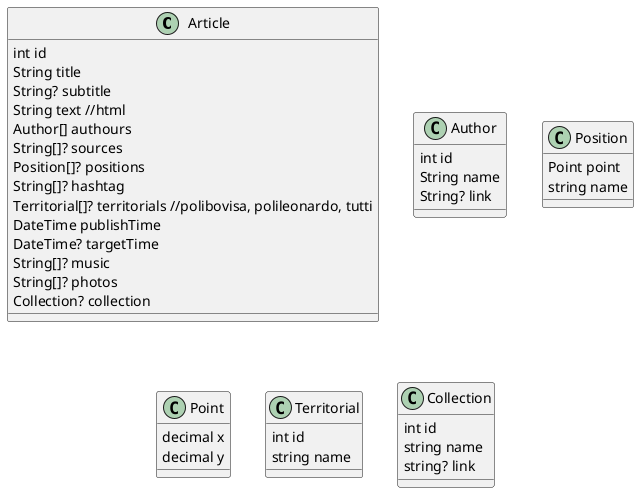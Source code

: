 @startuml
class Article {
  int id
  String title
  String? subtitle
  String text //html
  Author[] authours
  String[]? sources
  Position[]? positions
  String[]? hashtag
  Territorial[]? territorials //polibovisa, polileonardo, tutti
  DateTime publishTime
  DateTime? targetTime
  String[]? music
  String[]? photos
  Collection? collection
}

class Author {
  int id
  String name
  String? link
}

class Position {
   Point point
   string name
}

class Point {
   decimal x
   decimal y
}

class Territorial {
   int id
   string name
}

class Collection {
	int id
	string name
	string? link
}

@enduml